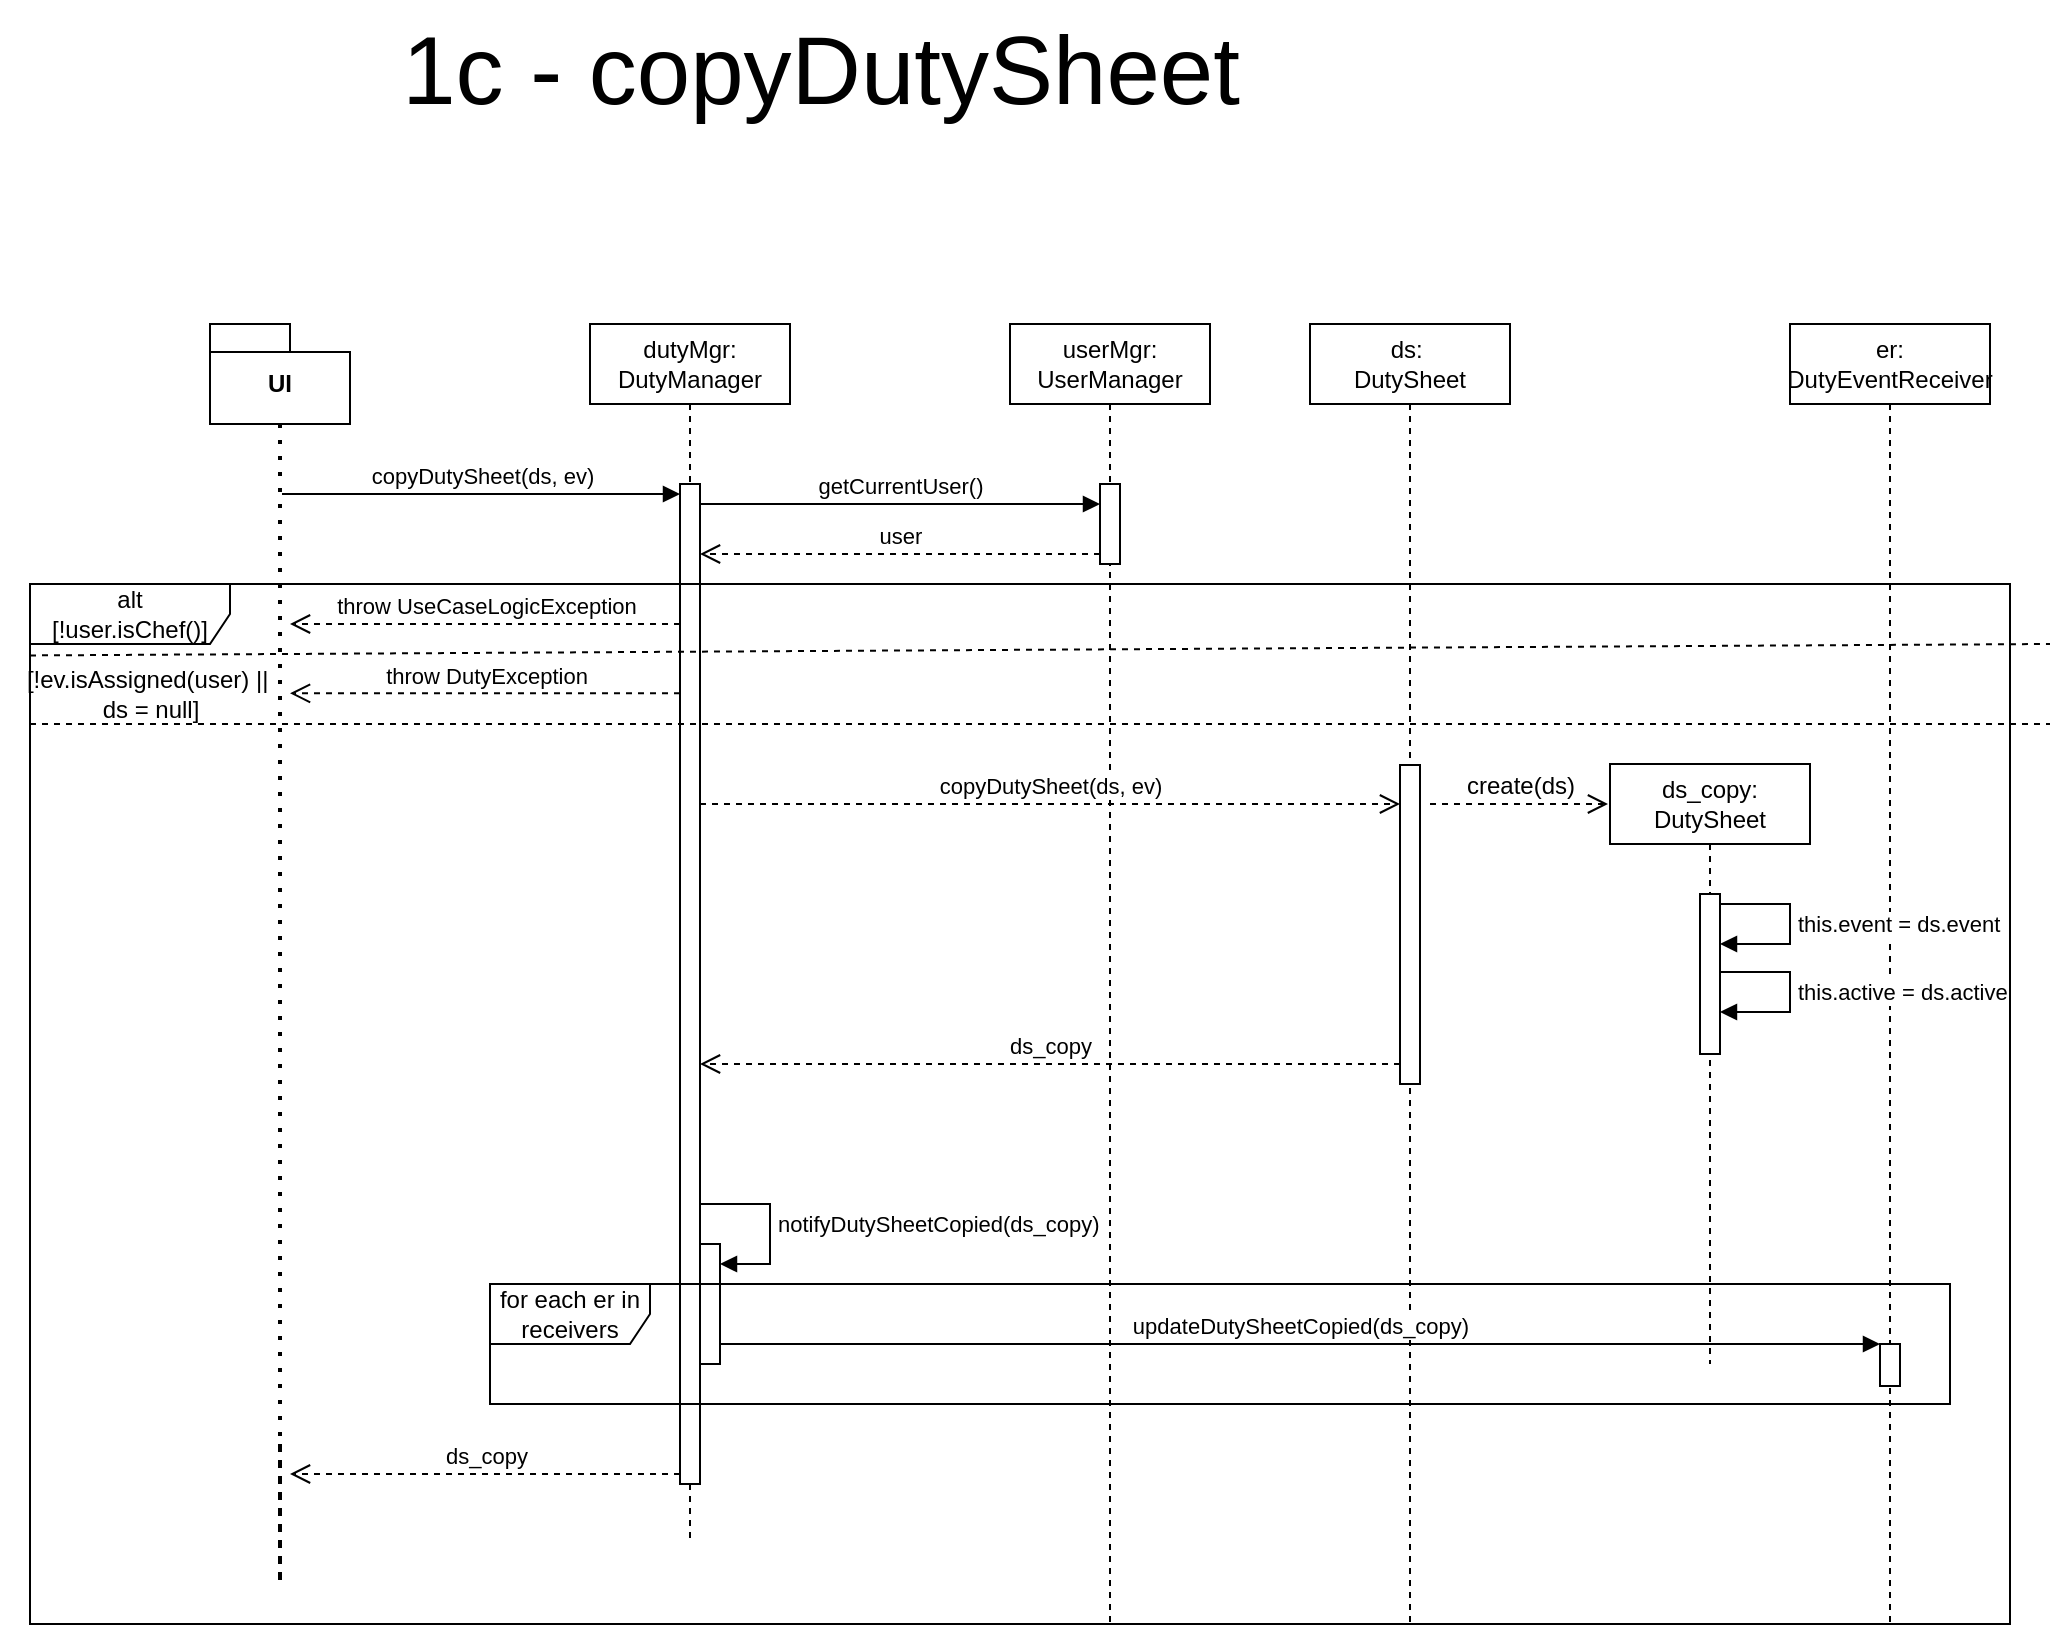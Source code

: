 <mxfile version="24.4.4" type="google">
  <diagram name="Pagina-1" id="JREFUcx0Fop-orosKDn-">
    <mxGraphModel grid="1" page="1" gridSize="10" guides="1" tooltips="1" connect="1" arrows="1" fold="1" pageScale="1" pageWidth="827" pageHeight="1169" math="0" shadow="0">
      <root>
        <mxCell id="0" />
        <mxCell id="1" parent="0" />
        <mxCell id="bxGi4GK2DCBjNLN2fOAF-1" value="&lt;font style=&quot;font-size: 48px;&quot;&gt;1c - copyDutySheet&lt;/font&gt;" style="text;html=1;align=center;verticalAlign=middle;resizable=0;points=[];autosize=1;strokeColor=none;fillColor=none;" vertex="1" parent="1">
          <mxGeometry x="165" y="78" width="440" height="70" as="geometry" />
        </mxCell>
        <mxCell id="bxGi4GK2DCBjNLN2fOAF-2" value="UI" style="shape=folder;fontStyle=1;spacingTop=10;tabWidth=40;tabHeight=14;tabPosition=left;html=1;whiteSpace=wrap;" vertex="1" parent="1">
          <mxGeometry x="80" y="240" width="70" height="50" as="geometry" />
        </mxCell>
        <mxCell id="bxGi4GK2DCBjNLN2fOAF-3" value="" style="endArrow=none;dashed=1;html=1;dashPattern=1 3;strokeWidth=2;rounded=0;entryX=0.5;entryY=1;entryDx=0;entryDy=0;entryPerimeter=0;" edge="1" parent="1" target="bxGi4GK2DCBjNLN2fOAF-2">
          <mxGeometry width="50" height="50" relative="1" as="geometry">
            <mxPoint x="115" y="800" as="sourcePoint" />
            <mxPoint x="340" y="400" as="targetPoint" />
            <Array as="points">
              <mxPoint x="115" y="870" />
            </Array>
          </mxGeometry>
        </mxCell>
        <mxCell id="bxGi4GK2DCBjNLN2fOAF-4" value="dutyMgr: DutyManager" style="shape=umlLifeline;perimeter=lifelinePerimeter;whiteSpace=wrap;html=1;container=1;dropTarget=0;collapsible=0;recursiveResize=0;outlineConnect=0;portConstraint=eastwest;newEdgeStyle={&quot;curved&quot;:0,&quot;rounded&quot;:0};" vertex="1" parent="1">
          <mxGeometry x="270" y="240" width="100" height="610" as="geometry" />
        </mxCell>
        <mxCell id="bxGi4GK2DCBjNLN2fOAF-5" value="" style="html=1;points=[[0,0,0,0,5],[0,1,0,0,-5],[1,0,0,0,5],[1,1,0,0,-5]];perimeter=orthogonalPerimeter;outlineConnect=0;targetShapes=umlLifeline;portConstraint=eastwest;newEdgeStyle={&quot;curved&quot;:0,&quot;rounded&quot;:0};" vertex="1" parent="bxGi4GK2DCBjNLN2fOAF-4">
          <mxGeometry x="45" y="80" width="10" height="500" as="geometry" />
        </mxCell>
        <mxCell id="bxGi4GK2DCBjNLN2fOAF-6" value="copyDutySheet(ds, ev)" style="html=1;verticalAlign=bottom;endArrow=block;curved=0;rounded=0;entryX=0;entryY=0;entryDx=0;entryDy=5;" edge="1" parent="bxGi4GK2DCBjNLN2fOAF-4" target="bxGi4GK2DCBjNLN2fOAF-5">
          <mxGeometry relative="1" as="geometry">
            <mxPoint x="-154" y="85" as="sourcePoint" />
          </mxGeometry>
        </mxCell>
        <mxCell id="bxGi4GK2DCBjNLN2fOAF-7" value="ds_copy" style="html=1;verticalAlign=bottom;endArrow=open;dashed=1;endSize=8;curved=0;rounded=0;exitX=0;exitY=1;exitDx=0;exitDy=-5;" edge="1" parent="bxGi4GK2DCBjNLN2fOAF-4" source="bxGi4GK2DCBjNLN2fOAF-5">
          <mxGeometry relative="1" as="geometry">
            <mxPoint x="-150" y="575" as="targetPoint" />
          </mxGeometry>
        </mxCell>
        <mxCell id="XZgcgWhxU5W4tQEqC7gM-12" value="" style="html=1;points=[[0,0,0,0,5],[0,1,0,0,-5],[1,0,0,0,5],[1,1,0,0,-5]];perimeter=orthogonalPerimeter;outlineConnect=0;targetShapes=umlLifeline;portConstraint=eastwest;newEdgeStyle={&quot;curved&quot;:0,&quot;rounded&quot;:0};" vertex="1" parent="bxGi4GK2DCBjNLN2fOAF-4">
          <mxGeometry x="55" y="460" width="10" height="60" as="geometry" />
        </mxCell>
        <mxCell id="XZgcgWhxU5W4tQEqC7gM-13" value="notifyDutySheetCopied(ds_copy)" style="html=1;align=left;spacingLeft=2;endArrow=block;rounded=0;edgeStyle=orthogonalEdgeStyle;curved=0;rounded=0;" edge="1" parent="bxGi4GK2DCBjNLN2fOAF-4" target="XZgcgWhxU5W4tQEqC7gM-12">
          <mxGeometry x="0.25" relative="1" as="geometry">
            <mxPoint x="55" y="410" as="sourcePoint" />
            <Array as="points">
              <mxPoint x="55" y="440" />
              <mxPoint x="90" y="440" />
              <mxPoint x="90" y="470" />
            </Array>
            <mxPoint as="offset" />
          </mxGeometry>
        </mxCell>
        <mxCell id="bxGi4GK2DCBjNLN2fOAF-8" value="userMgr: UserManager" style="shape=umlLifeline;perimeter=lifelinePerimeter;whiteSpace=wrap;html=1;container=1;dropTarget=0;collapsible=0;recursiveResize=0;outlineConnect=0;portConstraint=eastwest;newEdgeStyle={&quot;curved&quot;:0,&quot;rounded&quot;:0};" vertex="1" parent="1">
          <mxGeometry x="480" y="240" width="100" height="650" as="geometry" />
        </mxCell>
        <mxCell id="bxGi4GK2DCBjNLN2fOAF-9" value="" style="html=1;points=[[0,0,0,0,5],[0,1,0,0,-5],[1,0,0,0,5],[1,1,0,0,-5]];perimeter=orthogonalPerimeter;outlineConnect=0;targetShapes=umlLifeline;portConstraint=eastwest;newEdgeStyle={&quot;curved&quot;:0,&quot;rounded&quot;:0};" vertex="1" parent="bxGi4GK2DCBjNLN2fOAF-8">
          <mxGeometry x="45" y="80" width="10" height="40" as="geometry" />
        </mxCell>
        <mxCell id="bxGi4GK2DCBjNLN2fOAF-10" value="getCurrentUser()" style="html=1;verticalAlign=bottom;endArrow=block;curved=0;rounded=0;" edge="1" parent="1" target="bxGi4GK2DCBjNLN2fOAF-9">
          <mxGeometry relative="1" as="geometry">
            <mxPoint x="325" y="330" as="sourcePoint" />
            <mxPoint x="525" y="330" as="targetPoint" />
            <mxPoint as="offset" />
          </mxGeometry>
        </mxCell>
        <mxCell id="bxGi4GK2DCBjNLN2fOAF-13" value="copyDutySheet(ds, ev)" style="html=1;verticalAlign=bottom;endArrow=open;dashed=1;endSize=8;curved=0;rounded=0;" edge="1" parent="1">
          <mxGeometry relative="1" as="geometry">
            <mxPoint x="325" y="480" as="sourcePoint" />
            <mxPoint x="675" y="480" as="targetPoint" />
          </mxGeometry>
        </mxCell>
        <mxCell id="bxGi4GK2DCBjNLN2fOAF-14" value="ds:&amp;nbsp;&lt;div&gt;DutySheet&lt;/div&gt;" style="shape=umlLifeline;perimeter=lifelinePerimeter;whiteSpace=wrap;html=1;container=1;dropTarget=0;collapsible=0;recursiveResize=0;outlineConnect=0;portConstraint=eastwest;newEdgeStyle={&quot;curved&quot;:0,&quot;rounded&quot;:0};" vertex="1" parent="1">
          <mxGeometry x="630" y="240" width="100" height="650" as="geometry" />
        </mxCell>
        <mxCell id="bxGi4GK2DCBjNLN2fOAF-12" value="" style="html=1;points=[[0,0,0,0,5],[0,1,0,0,-5],[1,0,0,0,5],[1,1,0,0,-5]];perimeter=orthogonalPerimeter;outlineConnect=0;targetShapes=umlLifeline;portConstraint=eastwest;newEdgeStyle={&quot;curved&quot;:0,&quot;rounded&quot;:0};" vertex="1" parent="bxGi4GK2DCBjNLN2fOAF-14">
          <mxGeometry x="45" y="220.5" width="10" height="159.5" as="geometry" />
        </mxCell>
        <mxCell id="XZgcgWhxU5W4tQEqC7gM-1" value="ds_copy" style="html=1;verticalAlign=bottom;endArrow=open;dashed=1;endSize=8;curved=0;rounded=0;" edge="1" parent="1">
          <mxGeometry relative="1" as="geometry">
            <mxPoint x="675" y="610" as="sourcePoint" />
            <mxPoint x="325" y="610" as="targetPoint" />
          </mxGeometry>
        </mxCell>
        <mxCell id="bxGi4GK2DCBjNLN2fOAF-11" value="user" style="html=1;verticalAlign=bottom;endArrow=open;dashed=1;endSize=8;curved=0;rounded=0;exitX=0;exitY=1;exitDx=0;exitDy=-5;" edge="1" parent="1" source="bxGi4GK2DCBjNLN2fOAF-9" target="bxGi4GK2DCBjNLN2fOAF-5">
          <mxGeometry relative="1" as="geometry">
            <mxPoint x="330" y="765" as="targetPoint" />
          </mxGeometry>
        </mxCell>
        <mxCell id="XZgcgWhxU5W4tQEqC7gM-14" value="er: DutyEventReceiver" style="shape=umlLifeline;perimeter=lifelinePerimeter;whiteSpace=wrap;html=1;container=1;dropTarget=0;collapsible=0;recursiveResize=0;outlineConnect=0;portConstraint=eastwest;newEdgeStyle={&quot;curved&quot;:0,&quot;rounded&quot;:0};" vertex="1" parent="1">
          <mxGeometry x="870" y="240" width="100" height="650" as="geometry" />
        </mxCell>
        <mxCell id="XZgcgWhxU5W4tQEqC7gM-17" value="" style="html=1;points=[[0,0,0,0,5],[0,1,0,0,-5],[1,0,0,0,5],[1,1,0,0,-5]];perimeter=orthogonalPerimeter;outlineConnect=0;targetShapes=umlLifeline;portConstraint=eastwest;newEdgeStyle={&quot;curved&quot;:0,&quot;rounded&quot;:0};" vertex="1" parent="XZgcgWhxU5W4tQEqC7gM-14">
          <mxGeometry x="45" y="510" width="10" height="21" as="geometry" />
        </mxCell>
        <mxCell id="XZgcgWhxU5W4tQEqC7gM-18" value="updateDutySheetCopied(ds_copy)" style="html=1;verticalAlign=bottom;endArrow=block;curved=0;rounded=0;" edge="1" parent="1" source="XZgcgWhxU5W4tQEqC7gM-12" target="XZgcgWhxU5W4tQEqC7gM-17">
          <mxGeometry relative="1" as="geometry">
            <mxPoint x="330" y="751" as="sourcePoint" />
            <mxPoint x="705" y="749.5" as="targetPoint" />
          </mxGeometry>
        </mxCell>
        <mxCell id="9zM3RUUCOq9NN5BDwnVw-1" value="alt&lt;div&gt;[!user.isChef()]&lt;/div&gt;" style="shape=umlFrame;whiteSpace=wrap;html=1;pointerEvents=0;width=100;height=30;" vertex="1" parent="1">
          <mxGeometry x="-10" y="370" width="990" height="520" as="geometry" />
        </mxCell>
        <mxCell id="9zM3RUUCOq9NN5BDwnVw-2" value="throw UseCaseLogicException" style="html=1;verticalAlign=bottom;endArrow=open;dashed=1;endSize=8;curved=0;rounded=0;" edge="1" parent="1">
          <mxGeometry relative="1" as="geometry">
            <mxPoint x="315" y="390" as="sourcePoint" />
            <mxPoint x="120" y="390" as="targetPoint" />
          </mxGeometry>
        </mxCell>
        <mxCell id="9zM3RUUCOq9NN5BDwnVw-3" value="" style="endArrow=none;dashed=1;html=1;rounded=0;exitX=0;exitY=0.12;exitDx=0;exitDy=0;exitPerimeter=0;" edge="1" parent="1">
          <mxGeometry width="50" height="50" relative="1" as="geometry">
            <mxPoint x="-10" y="405.72" as="sourcePoint" />
            <mxPoint x="1000" y="400" as="targetPoint" />
          </mxGeometry>
        </mxCell>
        <mxCell id="9zM3RUUCOq9NN5BDwnVw-4" value="[!ev.isAssigned(user) ||&amp;nbsp;&lt;div&gt;ds = null]&lt;/div&gt;" style="text;html=1;align=center;verticalAlign=middle;resizable=0;points=[];autosize=1;strokeColor=none;fillColor=none;" vertex="1" parent="1">
          <mxGeometry x="-25" y="405" width="150" height="40" as="geometry" />
        </mxCell>
        <mxCell id="9zM3RUUCOq9NN5BDwnVw-5" value="throw DutyException" style="html=1;verticalAlign=bottom;endArrow=open;dashed=1;endSize=8;curved=0;rounded=0;" edge="1" parent="1">
          <mxGeometry relative="1" as="geometry">
            <mxPoint x="315" y="424.66" as="sourcePoint" />
            <mxPoint x="120" y="424.66" as="targetPoint" />
          </mxGeometry>
        </mxCell>
        <mxCell id="9zM3RUUCOq9NN5BDwnVw-6" value="" style="endArrow=none;dashed=1;html=1;rounded=0;exitX=0;exitY=0.12;exitDx=0;exitDy=0;exitPerimeter=0;" edge="1" parent="1">
          <mxGeometry width="50" height="50" relative="1" as="geometry">
            <mxPoint x="-10" y="440.0" as="sourcePoint" />
            <mxPoint x="1000" y="440" as="targetPoint" />
          </mxGeometry>
        </mxCell>
        <mxCell id="9zM3RUUCOq9NN5BDwnVw-8" value="for each er in receivers" style="shape=umlFrame;whiteSpace=wrap;html=1;pointerEvents=0;width=80;height=30;" vertex="1" parent="1">
          <mxGeometry x="220" y="720" width="730" height="60" as="geometry" />
        </mxCell>
        <mxCell id="kml2z1QymSahWYXjgUTl-1" value="create(ds)" style="html=1;verticalAlign=bottom;endArrow=open;dashed=1;endSize=8;curved=0;rounded=0;fontSize=12;" edge="1" parent="1">
          <mxGeometry relative="1" as="geometry">
            <mxPoint x="690" y="480" as="sourcePoint" />
            <mxPoint x="779" y="480" as="targetPoint" />
          </mxGeometry>
        </mxCell>
        <mxCell id="kml2z1QymSahWYXjgUTl-2" value="ds_copy:&lt;div&gt;DutySheet&lt;/div&gt;" style="shape=umlLifeline;perimeter=lifelinePerimeter;whiteSpace=wrap;html=1;container=1;dropTarget=0;collapsible=0;recursiveResize=0;outlineConnect=0;portConstraint=eastwest;newEdgeStyle={&quot;curved&quot;:0,&quot;rounded&quot;:0};" vertex="1" parent="1">
          <mxGeometry x="780" y="460" width="100" height="300" as="geometry" />
        </mxCell>
        <mxCell id="kml2z1QymSahWYXjgUTl-3" value="" style="html=1;points=[[0,0,0,0,5],[0,1,0,0,-5],[1,0,0,0,5],[1,1,0,0,-5]];perimeter=orthogonalPerimeter;outlineConnect=0;targetShapes=umlLifeline;portConstraint=eastwest;newEdgeStyle={&quot;curved&quot;:0,&quot;rounded&quot;:0};" vertex="1" parent="kml2z1QymSahWYXjgUTl-2">
          <mxGeometry x="45" y="65" width="10" height="80" as="geometry" />
        </mxCell>
        <mxCell id="kml2z1QymSahWYXjgUTl-4" value="this.event = ds.event" style="html=1;align=left;spacingLeft=2;endArrow=block;rounded=0;edgeStyle=orthogonalEdgeStyle;curved=0;rounded=0;" edge="1" parent="1">
          <mxGeometry x="-0.0" relative="1" as="geometry">
            <mxPoint x="835" y="530" as="sourcePoint" />
            <Array as="points">
              <mxPoint x="835" y="530" />
              <mxPoint x="870" y="530" />
              <mxPoint x="870" y="550" />
            </Array>
            <mxPoint as="offset" />
            <mxPoint x="835" y="550" as="targetPoint" />
          </mxGeometry>
        </mxCell>
        <mxCell id="kml2z1QymSahWYXjgUTl-5" value="this.active = ds.active" style="html=1;align=left;spacingLeft=2;endArrow=block;rounded=0;edgeStyle=orthogonalEdgeStyle;curved=0;rounded=0;" edge="1" parent="1">
          <mxGeometry x="-0.0" relative="1" as="geometry">
            <mxPoint x="834.99" y="564" as="sourcePoint" />
            <Array as="points">
              <mxPoint x="834.99" y="564" />
              <mxPoint x="869.99" y="564" />
              <mxPoint x="869.99" y="584" />
            </Array>
            <mxPoint as="offset" />
            <mxPoint x="834.99" y="584" as="targetPoint" />
          </mxGeometry>
        </mxCell>
      </root>
    </mxGraphModel>
  </diagram>
</mxfile>
